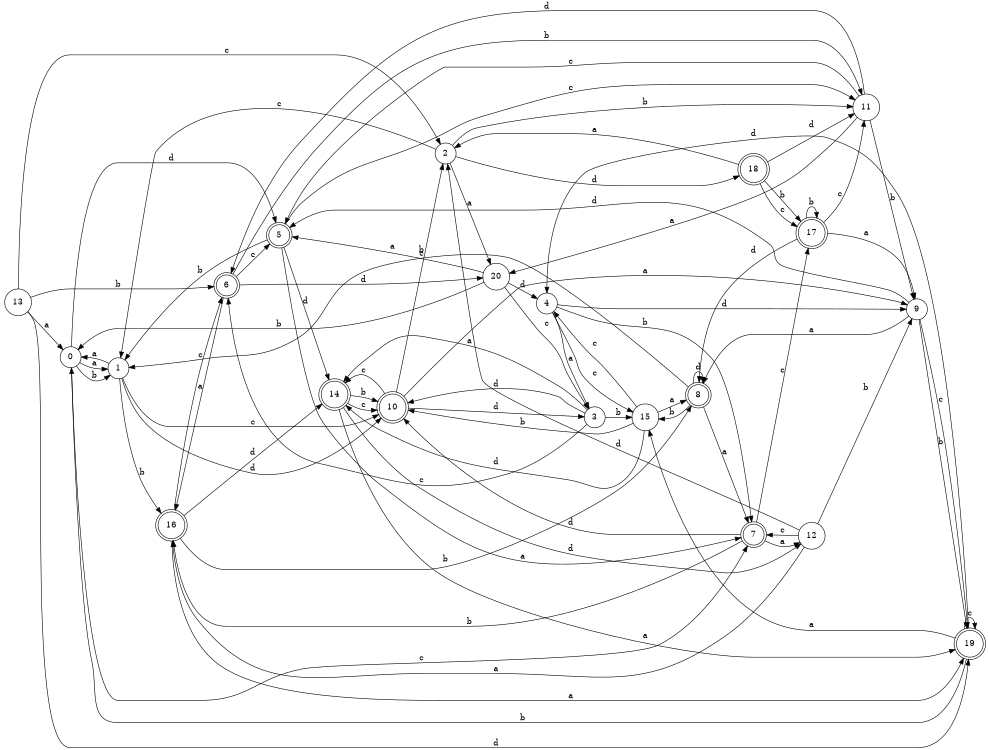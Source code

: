 digraph n17_10 {
__start0 [label="" shape="none"];

rankdir=LR;
size="8,5";

s0 [style="filled", color="black", fillcolor="white" shape="circle", label="0"];
s1 [style="filled", color="black", fillcolor="white" shape="circle", label="1"];
s2 [style="filled", color="black", fillcolor="white" shape="circle", label="2"];
s3 [style="filled", color="black", fillcolor="white" shape="circle", label="3"];
s4 [style="filled", color="black", fillcolor="white" shape="circle", label="4"];
s5 [style="rounded,filled", color="black", fillcolor="white" shape="doublecircle", label="5"];
s6 [style="rounded,filled", color="black", fillcolor="white" shape="doublecircle", label="6"];
s7 [style="rounded,filled", color="black", fillcolor="white" shape="doublecircle", label="7"];
s8 [style="rounded,filled", color="black", fillcolor="white" shape="doublecircle", label="8"];
s9 [style="filled", color="black", fillcolor="white" shape="circle", label="9"];
s10 [style="rounded,filled", color="black", fillcolor="white" shape="doublecircle", label="10"];
s11 [style="filled", color="black", fillcolor="white" shape="circle", label="11"];
s12 [style="filled", color="black", fillcolor="white" shape="circle", label="12"];
s13 [style="filled", color="black", fillcolor="white" shape="circle", label="13"];
s14 [style="rounded,filled", color="black", fillcolor="white" shape="doublecircle", label="14"];
s15 [style="filled", color="black", fillcolor="white" shape="circle", label="15"];
s16 [style="rounded,filled", color="black", fillcolor="white" shape="doublecircle", label="16"];
s17 [style="rounded,filled", color="black", fillcolor="white" shape="doublecircle", label="17"];
s18 [style="rounded,filled", color="black", fillcolor="white" shape="doublecircle", label="18"];
s19 [style="rounded,filled", color="black", fillcolor="white" shape="doublecircle", label="19"];
s20 [style="filled", color="black", fillcolor="white" shape="circle", label="20"];
s0 -> s1 [label="a"];
s0 -> s1 [label="b"];
s0 -> s7 [label="c"];
s0 -> s5 [label="d"];
s1 -> s0 [label="a"];
s1 -> s16 [label="b"];
s1 -> s10 [label="c"];
s1 -> s10 [label="d"];
s2 -> s20 [label="a"];
s2 -> s11 [label="b"];
s2 -> s1 [label="c"];
s2 -> s18 [label="d"];
s3 -> s14 [label="a"];
s3 -> s15 [label="b"];
s3 -> s6 [label="c"];
s3 -> s10 [label="d"];
s4 -> s3 [label="a"];
s4 -> s7 [label="b"];
s4 -> s15 [label="c"];
s4 -> s9 [label="d"];
s5 -> s7 [label="a"];
s5 -> s1 [label="b"];
s5 -> s11 [label="c"];
s5 -> s14 [label="d"];
s6 -> s16 [label="a"];
s6 -> s11 [label="b"];
s6 -> s5 [label="c"];
s6 -> s20 [label="d"];
s7 -> s12 [label="a"];
s7 -> s16 [label="b"];
s7 -> s17 [label="c"];
s7 -> s10 [label="d"];
s8 -> s7 [label="a"];
s8 -> s15 [label="b"];
s8 -> s1 [label="c"];
s8 -> s8 [label="d"];
s9 -> s8 [label="a"];
s9 -> s19 [label="b"];
s9 -> s19 [label="c"];
s9 -> s5 [label="d"];
s10 -> s9 [label="a"];
s10 -> s2 [label="b"];
s10 -> s14 [label="c"];
s10 -> s3 [label="d"];
s11 -> s20 [label="a"];
s11 -> s9 [label="b"];
s11 -> s5 [label="c"];
s11 -> s6 [label="d"];
s12 -> s16 [label="a"];
s12 -> s9 [label="b"];
s12 -> s7 [label="c"];
s12 -> s2 [label="d"];
s13 -> s0 [label="a"];
s13 -> s6 [label="b"];
s13 -> s2 [label="c"];
s13 -> s19 [label="d"];
s14 -> s19 [label="a"];
s14 -> s10 [label="b"];
s14 -> s10 [label="c"];
s14 -> s12 [label="d"];
s15 -> s8 [label="a"];
s15 -> s10 [label="b"];
s15 -> s4 [label="c"];
s15 -> s14 [label="d"];
s16 -> s19 [label="a"];
s16 -> s8 [label="b"];
s16 -> s6 [label="c"];
s16 -> s14 [label="d"];
s17 -> s9 [label="a"];
s17 -> s17 [label="b"];
s17 -> s11 [label="c"];
s17 -> s8 [label="d"];
s18 -> s2 [label="a"];
s18 -> s17 [label="b"];
s18 -> s17 [label="c"];
s18 -> s11 [label="d"];
s19 -> s15 [label="a"];
s19 -> s0 [label="b"];
s19 -> s19 [label="c"];
s19 -> s4 [label="d"];
s20 -> s5 [label="a"];
s20 -> s0 [label="b"];
s20 -> s3 [label="c"];
s20 -> s4 [label="d"];

}